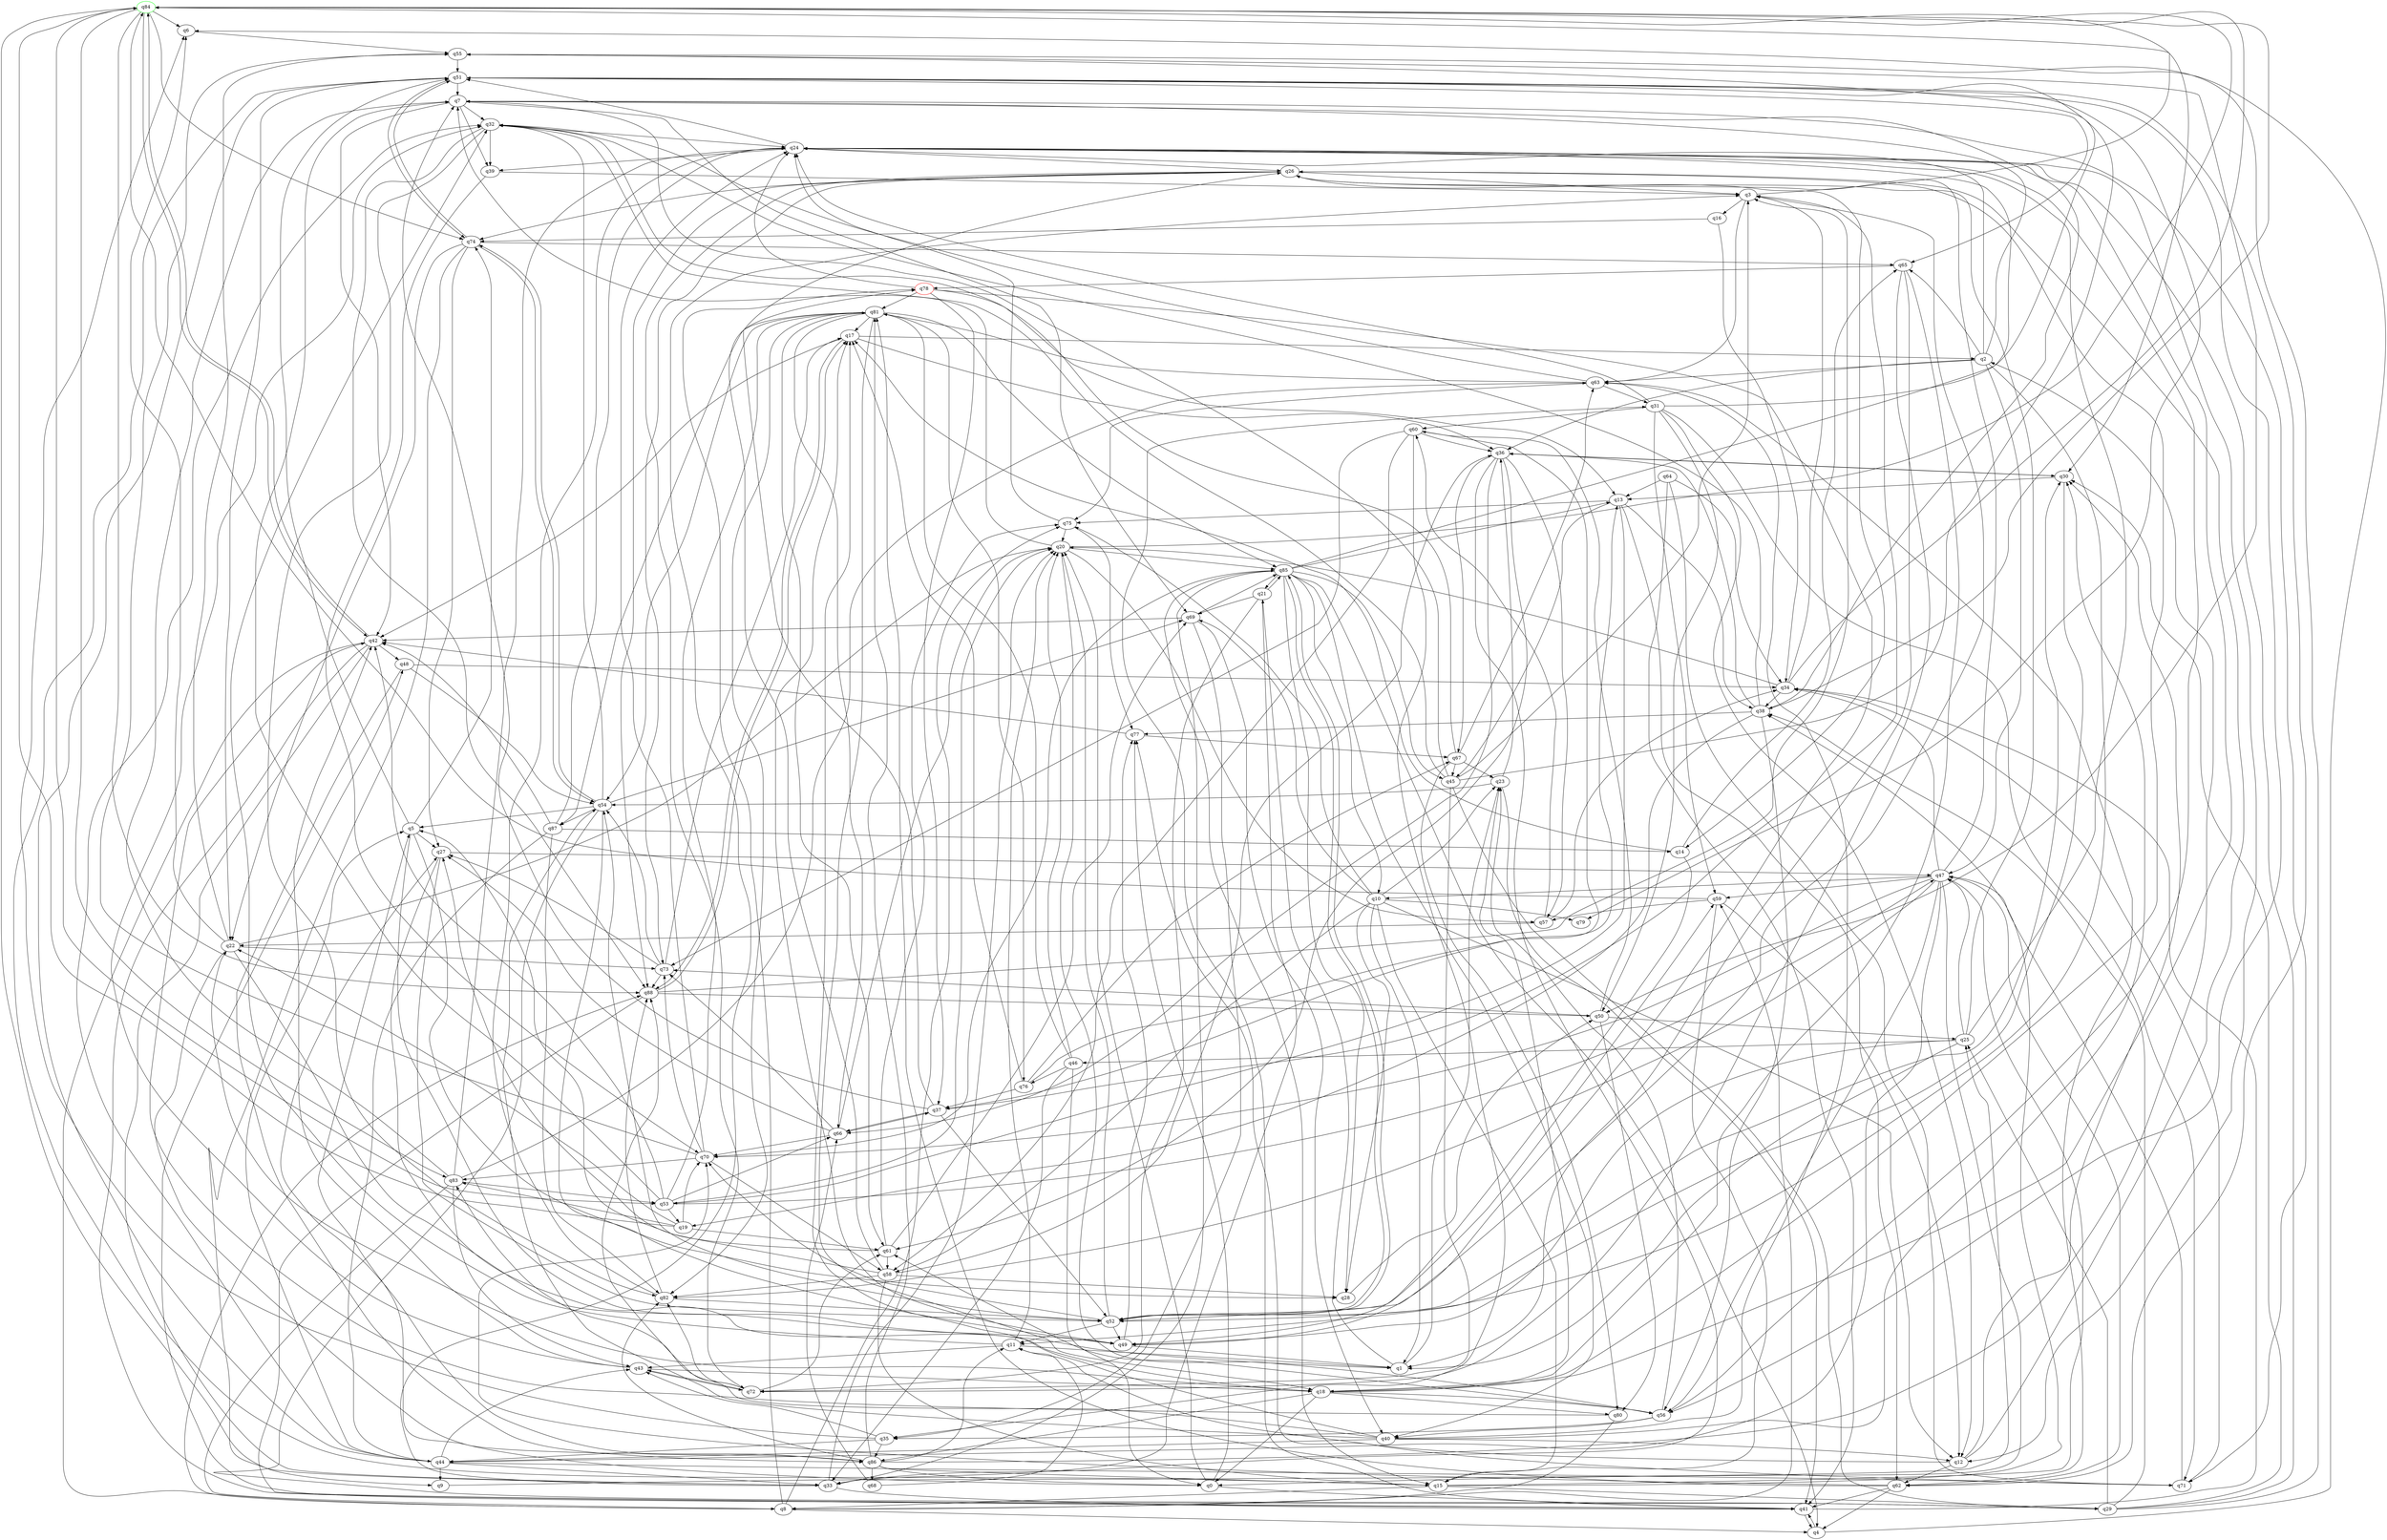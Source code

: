 digraph A{
q84 [initial=1,color=green];
q78 [final=1,color=red];
q0 -> q5;
q0 -> q20;
q0 -> q41;
q0 -> q77;
q1 -> q21;
q1 -> q23;
q2 -> q7;
q2 -> q24;
q2 -> q36;
q2 -> q47;
q2 -> q52;
q2 -> q63;
q2 -> q65;
q3 -> q16;
q3 -> q52;
q3 -> q63;
q3 -> q84;
q4 -> q6;
q4 -> q41;
q5 -> q27;
q5 -> q28;
q5 -> q49;
q5 -> q51;
q5 -> q74;
q6 -> q55;
q7 -> q32;
q7 -> q39;
q7 -> q42;
q7 -> q69;
q7 -> q71;
q8 -> q4;
q8 -> q59;
q8 -> q75;
q8 -> q78;
q8 -> q88;
q9 -> q25;
q10 -> q1;
q10 -> q12;
q10 -> q15;
q10 -> q23;
q10 -> q28;
q10 -> q58;
q10 -> q69;
q10 -> q75;
q10 -> q79;
q11 -> q1;
q11 -> q20;
q11 -> q32;
q11 -> q43;
q12 -> q11;
q12 -> q26;
q12 -> q30;
q12 -> q62;
q13 -> q38;
q13 -> q45;
q13 -> q53;
q13 -> q62;
q13 -> q75;
q14 -> q17;
q14 -> q49;
q14 -> q65;
q15 -> q8;
q15 -> q29;
q15 -> q38;
q15 -> q47;
q15 -> q51;
q16 -> q34;
q16 -> q74;
q17 -> q2;
q17 -> q36;
q17 -> q42;
q17 -> q88;
q18 -> q0;
q18 -> q22;
q18 -> q23;
q18 -> q24;
q18 -> q26;
q18 -> q56;
q18 -> q80;
q18 -> q86;
q19 -> q22;
q19 -> q61;
q19 -> q70;
q19 -> q83;
q19 -> q84;
q20 -> q7;
q20 -> q56;
q20 -> q57;
q20 -> q84;
q20 -> q85;
q21 -> q33;
q21 -> q69;
q21 -> q72;
q21 -> q85;
q22 -> q1;
q22 -> q6;
q22 -> q20;
q22 -> q55;
q22 -> q73;
q22 -> q86;
q23 -> q36;
q23 -> q41;
q23 -> q54;
q24 -> q12;
q24 -> q26;
q24 -> q39;
q24 -> q51;
q25 -> q1;
q25 -> q24;
q25 -> q26;
q25 -> q46;
q25 -> q47;
q25 -> q49;
q26 -> q3;
q26 -> q14;
q26 -> q72;
q26 -> q73;
q26 -> q74;
q26 -> q88;
q27 -> q18;
q27 -> q47;
q27 -> q52;
q28 -> q50;
q29 -> q24;
q29 -> q25;
q29 -> q30;
q29 -> q38;
q29 -> q48;
q29 -> q55;
q30 -> q11;
q30 -> q13;
q30 -> q36;
q31 -> q12;
q31 -> q24;
q31 -> q50;
q31 -> q55;
q31 -> q59;
q31 -> q60;
q31 -> q71;
q32 -> q24;
q32 -> q39;
q32 -> q82;
q32 -> q88;
q33 -> q3;
q33 -> q20;
q33 -> q41;
q33 -> q84;
q34 -> q3;
q34 -> q20;
q34 -> q38;
q34 -> q84;
q35 -> q6;
q35 -> q43;
q35 -> q44;
q35 -> q86;
q36 -> q30;
q36 -> q33;
q36 -> q57;
q36 -> q61;
q36 -> q66;
q36 -> q67;
q37 -> q3;
q37 -> q7;
q37 -> q26;
q37 -> q52;
q37 -> q66;
q38 -> q7;
q38 -> q19;
q38 -> q32;
q38 -> q36;
q38 -> q56;
q38 -> q77;
q39 -> q3;
q39 -> q70;
q40 -> q12;
q40 -> q17;
q40 -> q30;
q40 -> q44;
q40 -> q54;
q40 -> q63;
q40 -> q88;
q41 -> q4;
q41 -> q31;
q41 -> q34;
q42 -> q8;
q42 -> q33;
q42 -> q41;
q42 -> q48;
q42 -> q84;
q43 -> q18;
q43 -> q32;
q43 -> q42;
q43 -> q72;
q44 -> q5;
q44 -> q9;
q44 -> q32;
q44 -> q33;
q44 -> q43;
q44 -> q51;
q44 -> q71;
q45 -> q3;
q45 -> q7;
q45 -> q29;
q45 -> q32;
q45 -> q51;
q45 -> q72;
q46 -> q0;
q46 -> q20;
q46 -> q33;
q46 -> q76;
q46 -> q81;
q47 -> q0;
q47 -> q10;
q47 -> q26;
q47 -> q34;
q47 -> q44;
q47 -> q56;
q47 -> q59;
q47 -> q70;
q47 -> q82;
q48 -> q34;
q48 -> q54;
q48 -> q86;
q49 -> q1;
q49 -> q17;
q49 -> q77;
q50 -> q25;
q50 -> q60;
q50 -> q73;
q50 -> q80;
q51 -> q7;
q51 -> q22;
q51 -> q56;
q51 -> q62;
q51 -> q65;
q51 -> q74;
q51 -> q79;
q52 -> q11;
q52 -> q20;
q52 -> q30;
q52 -> q49;
q52 -> q54;
q52 -> q59;
q52 -> q70;
q52 -> q85;
q53 -> q7;
q53 -> q19;
q53 -> q20;
q53 -> q42;
q53 -> q47;
q53 -> q66;
q53 -> q81;
q54 -> q5;
q54 -> q29;
q54 -> q32;
q54 -> q49;
q54 -> q69;
q54 -> q74;
q54 -> q87;
q55 -> q50;
q55 -> q51;
q56 -> q23;
q56 -> q24;
q56 -> q35;
q56 -> q40;
q56 -> q61;
q57 -> q22;
q57 -> q34;
q57 -> q60;
q58 -> q5;
q58 -> q15;
q58 -> q28;
q58 -> q36;
q58 -> q78;
q58 -> q82;
q59 -> q12;
q59 -> q15;
q59 -> q57;
q59 -> q84;
q60 -> q35;
q60 -> q36;
q60 -> q37;
q60 -> q58;
q60 -> q73;
q61 -> q27;
q61 -> q58;
q61 -> q69;
q61 -> q75;
q62 -> q4;
q62 -> q41;
q62 -> q47;
q62 -> q70;
q62 -> q81;
q63 -> q31;
q63 -> q32;
q63 -> q62;
q63 -> q75;
q63 -> q81;
q64 -> q13;
q64 -> q34;
q64 -> q41;
q64 -> q71;
q65 -> q1;
q65 -> q18;
q65 -> q72;
q65 -> q78;
q66 -> q20;
q66 -> q27;
q66 -> q37;
q66 -> q70;
q66 -> q73;
q67 -> q23;
q67 -> q32;
q67 -> q45;
q67 -> q63;
q67 -> q80;
q68 -> q11;
q68 -> q66;
q69 -> q35;
q69 -> q40;
q69 -> q42;
q69 -> q85;
q70 -> q24;
q70 -> q55;
q70 -> q58;
q70 -> q73;
q70 -> q83;
q70 -> q85;
q71 -> q34;
q71 -> q47;
q71 -> q77;
q72 -> q43;
q72 -> q61;
q72 -> q82;
q72 -> q83;
q73 -> q17;
q73 -> q27;
q73 -> q54;
q73 -> q88;
q74 -> q9;
q74 -> q22;
q74 -> q27;
q74 -> q51;
q74 -> q54;
q74 -> q65;
q75 -> q20;
q75 -> q24;
q75 -> q77;
q76 -> q13;
q76 -> q17;
q76 -> q37;
q76 -> q67;
q77 -> q42;
q77 -> q67;
q78 -> q13;
q78 -> q24;
q78 -> q37;
q78 -> q49;
q78 -> q81;
q80 -> q8;
q80 -> q42;
q81 -> q17;
q81 -> q18;
q81 -> q54;
q81 -> q61;
q81 -> q66;
q81 -> q76;
q81 -> q82;
q81 -> q85;
q81 -> q87;
q82 -> q24;
q82 -> q52;
q82 -> q88;
q83 -> q7;
q83 -> q8;
q83 -> q24;
q83 -> q43;
q83 -> q53;
q83 -> q63;
q84 -> q6;
q84 -> q30;
q84 -> q38;
q84 -> q42;
q84 -> q53;
q84 -> q74;
q84 -> q83;
q84 -> q88;
q85 -> q4;
q85 -> q10;
q85 -> q13;
q85 -> q15;
q85 -> q21;
q85 -> q24;
q85 -> q28;
q85 -> q33;
q85 -> q40;
q85 -> q45;
q85 -> q52;
q86 -> q0;
q86 -> q2;
q86 -> q11;
q86 -> q15;
q86 -> q27;
q86 -> q68;
q86 -> q81;
q86 -> q82;
q87 -> q14;
q87 -> q24;
q87 -> q42;
q87 -> q44;
q87 -> q82;
q88 -> q3;
q88 -> q17;
q88 -> q41;
q88 -> q50;
}